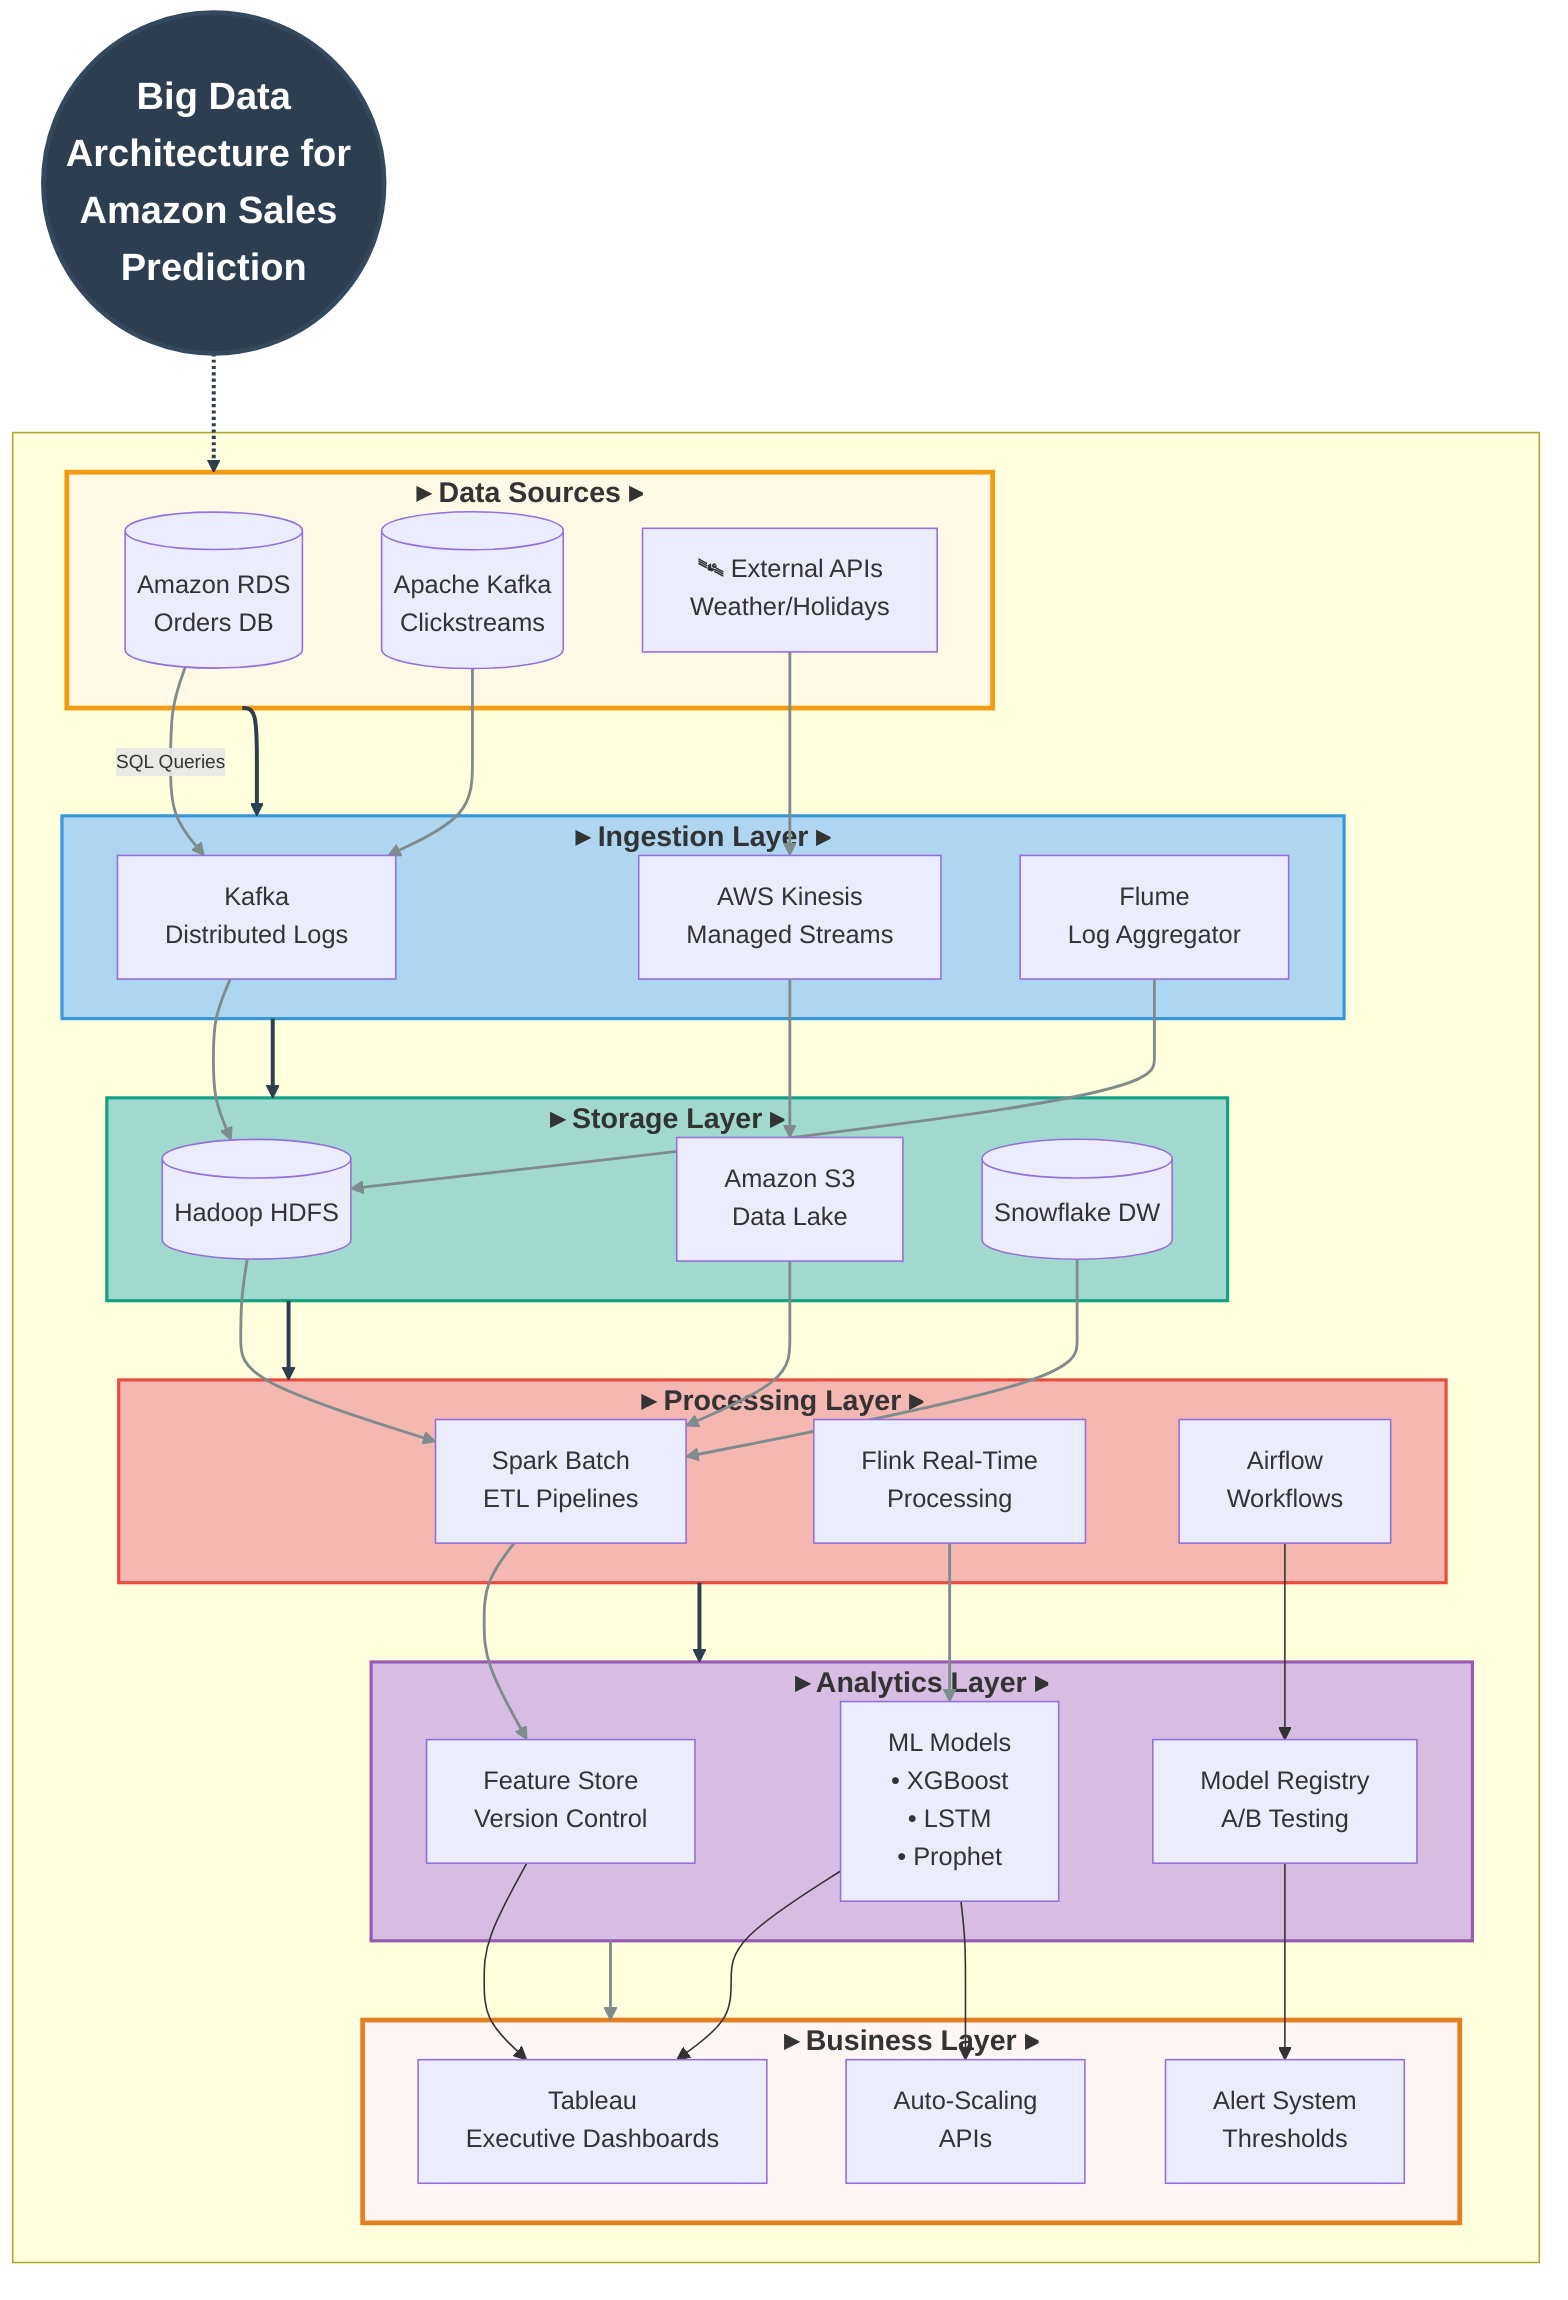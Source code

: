 flowchart TD
 subgraph subGraph0[" "]
    direction LR
        SOURCES[("1. Data Sources\n📚 Raw Inputs")]
        INGESTION[("2. Ingestion Layer\n⚡ Streaming")]
        STORAGE[("3. Storage Layer\n💾 Persistence")]
        PROCESSING[("4. Processing Layer\n🛠️ Transformation")]
        ANALYTICS[("5. Analytics Layer\n🧠 Intelligence")]
        VISUALIZATION[("6. Business Layer\n📈 Value")]
  end
 subgraph SOURCES["<b><font size=4>▸ Data Sources ▸</font><b></b></b>"]
    direction TB
        S1[("Amazon RDS<br/>Orders DB")]
        S2[("Apache Kafka<br/>Clickstreams")]
        S3["🛰️ External APIs<br/>Weather/Holidays"]
  end
 subgraph INGESTION["<b><font size=4>▸ Ingestion Layer ▸</font><b></b></b>"]
    direction TB
        I1["Kafka<br/>Distributed Logs"]
        I2["AWS Kinesis<br/>Managed Streams"]
        I3["Flume<br/>Log Aggregator"]
  end
 subgraph STORAGE["<b><font size=4>▸ Storage Layer ▸</font><b></b></b>"]
    direction TB
        ST1[("Hadoop HDFS")]
        ST2["Amazon S3<br/>Data Lake"]
        ST3[("Snowflake DW")]
  end
 subgraph PROCESSING["<b><font size=4>▸ Processing Layer ▸</font><b></b></b>"]
    direction TB
        P1["Spark Batch<br/>ETL Pipelines"]
        P2["Flink Real-Time<br/>Processing"]
        P3["Airflow<br/>Workflows"]
  end
 subgraph ANALYTICS["<b><font size=4>▸ Analytics Layer ▸</font><b></b></b>"]
    direction TB
        A1["Feature Store<br/>Version Control"]
        A2["ML Models<br/>• XGBoost<br/>• LSTM<br/>• Prophet"]
        A3["Model Registry<br/>A/B Testing"]
  end
 subgraph VISUALIZATION["<b><font size=4>▸ Business Layer ▸</font><b></b></b>"]
    direction TB
        V1["Tableau<br/>Executive Dashboards"]
        V2["Alert System<br/>Thresholds"]
        V3["Auto-Scaling<br/>APIs"]
  end
    TITLE@{ label: "<b><font size=\"5\"> Big Data Architecture for Amazon Sales Prediction</font><b></b></b>" } -.-> SOURCES
    SOURCES --> INGESTION
    INGESTION --> STORAGE
    STORAGE --> PROCESSING
    PROCESSING --> ANALYTICS
    ANALYTICS --> VISUALIZATION
    S1 -- "SQL Queries" --> I1
    S2 --> I1
    S3 --> I2
    I1 --> ST1
    I2 --> ST2
    I3 --> ST1
    ST1 --> P1
    ST2 --> P1
    ST3 --> P1
    P1 --> A1
    P2 --> A2
    P3 --> A3
    A1 --> V1
    A2 --> V1 & V3
    A3 --> V2

    TITLE@{ shape: circle}
     SOURCES:::sources
     INGESTION:::ingestion
     STORAGE:::storage
     PROCESSING:::processing
     ANALYTICS:::analytics
     VISUALIZATION:::visualization
     TITLE:::title
    classDef sources fill:#f9e79f,stroke:#f1c40f,stroke-width:2px
    classDef ingestion fill:#aed6f1,stroke:#3498db,stroke-width:2px
    classDef storage fill:#a2d9ce,stroke:#16a085,stroke-width:2px
    classDef processing fill:#f5b7b1,stroke:#e74c3c,stroke-width:2px
    classDef analytics fill:#d7bde2,stroke:#9b59b6,stroke-width:2px
    classDef visualization fill:#fadbd8,stroke:#f5b041,stroke-width:2px
    classDef arrow stroke:#2c3e50,stroke-width:2px,fill:none
    classDef title fill:#ffffff,stroke:none,font-size:16px,font-weight:bold
    style SOURCES fill:#fff9e6,stroke:#f39c12,stroke-width:3px,text-align:center
    style INGESTION text-align:center
    style STORAGE text-align:center
    style PROCESSING text-align:center
    style ANALYTICS text-align:center
    style VISUALIZATION fill:#fff5f5,stroke:#e67e22,stroke-width:3px,text-align:center
    style TITLE fill:#2c3e50,color:white,stroke:#34495e,stroke-width:3px
    linkStyle 0 stroke:#2c3e50,stroke-width:2.5px,fill:none
    linkStyle 1 stroke:#2c3e50,stroke-width:2.5px,fill:none
    linkStyle 2 stroke:#2c3e50,stroke-width:2.5px,fill:none
    linkStyle 3 stroke:#2c3e50,stroke-width:2.5px,fill:none
    linkStyle 4 stroke:#2c3e50,stroke-width:2.5px,fill:none
    linkStyle 5 stroke:#7f8c8d,stroke-width:1.8px,font-size:12px,fill:none
    linkStyle 6 stroke:#7f8c8d,stroke-width:1.8px,font-size:12px,fill:none
    linkStyle 7 stroke:#7f8c8d,stroke-width:1.8px,font-size:12px,fill:none
    linkStyle 8 stroke:#7f8c8d,stroke-width:1.8px,font-size:12px,fill:none
    linkStyle 9 stroke:#7f8c8d,stroke-width:1.8px,font-size:12px,fill:none
    linkStyle 10 stroke:#7f8c8d,stroke-width:1.8px,font-size:12px,fill:none
    linkStyle 11 stroke:#7f8c8d,stroke-width:1.8px,font-size:12px,fill:none
    linkStyle 12 stroke:#7f8c8d,stroke-width:1.8px,font-size:12px,fill:none
    linkStyle 13 stroke:#7f8c8d,stroke-width:1.8px,font-size:12px,fill:none
    linkStyle 14 stroke:#7f8c8d,stroke-width:1.8px,font-size:12px,fill:none
    linkStyle 15 stroke:#7f8c8d,stroke-width:1.8px,font-size:12px,fill:none
    linkStyle 16 stroke:#7f8c8d,stroke-width:1.8px,font-size:12px,fill:none